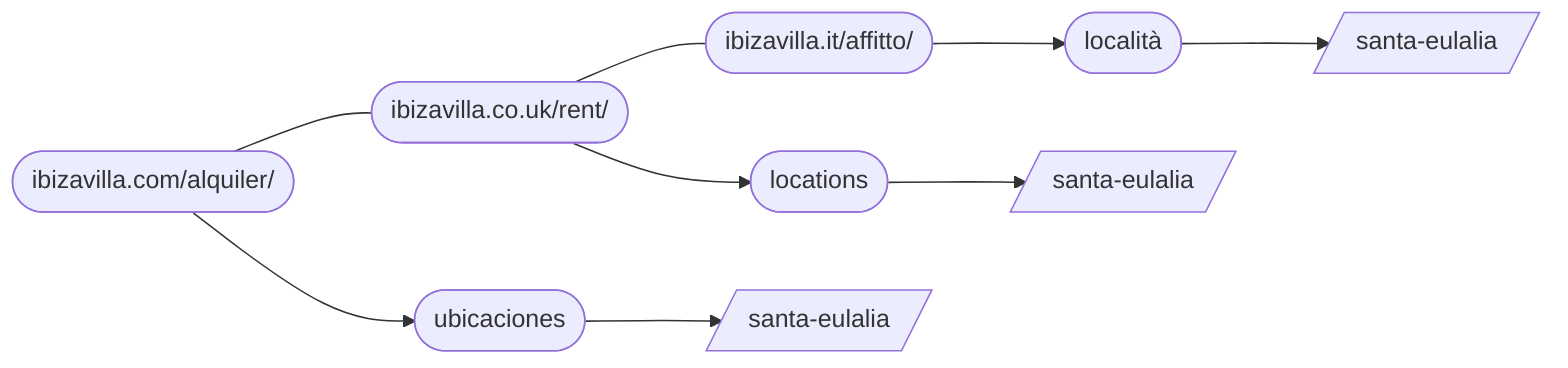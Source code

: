 flowchart LR
    ES([ibizavilla.com/alquiler/]) --- EN([ibizavilla.co.uk/rent/]) --- IT([ibizavilla.it/affitto/])
    ES --> ES_U([ubicaciones])
    EN --> EN_U([locations])
    IT --> IT_U([località])

    ES_U --> ES_SEU[/santa-eulalia/]
    EN_U --> EN_SEU[/santa-eulalia/]
    IT_U --> IT_SEU[/santa-eulalia/]